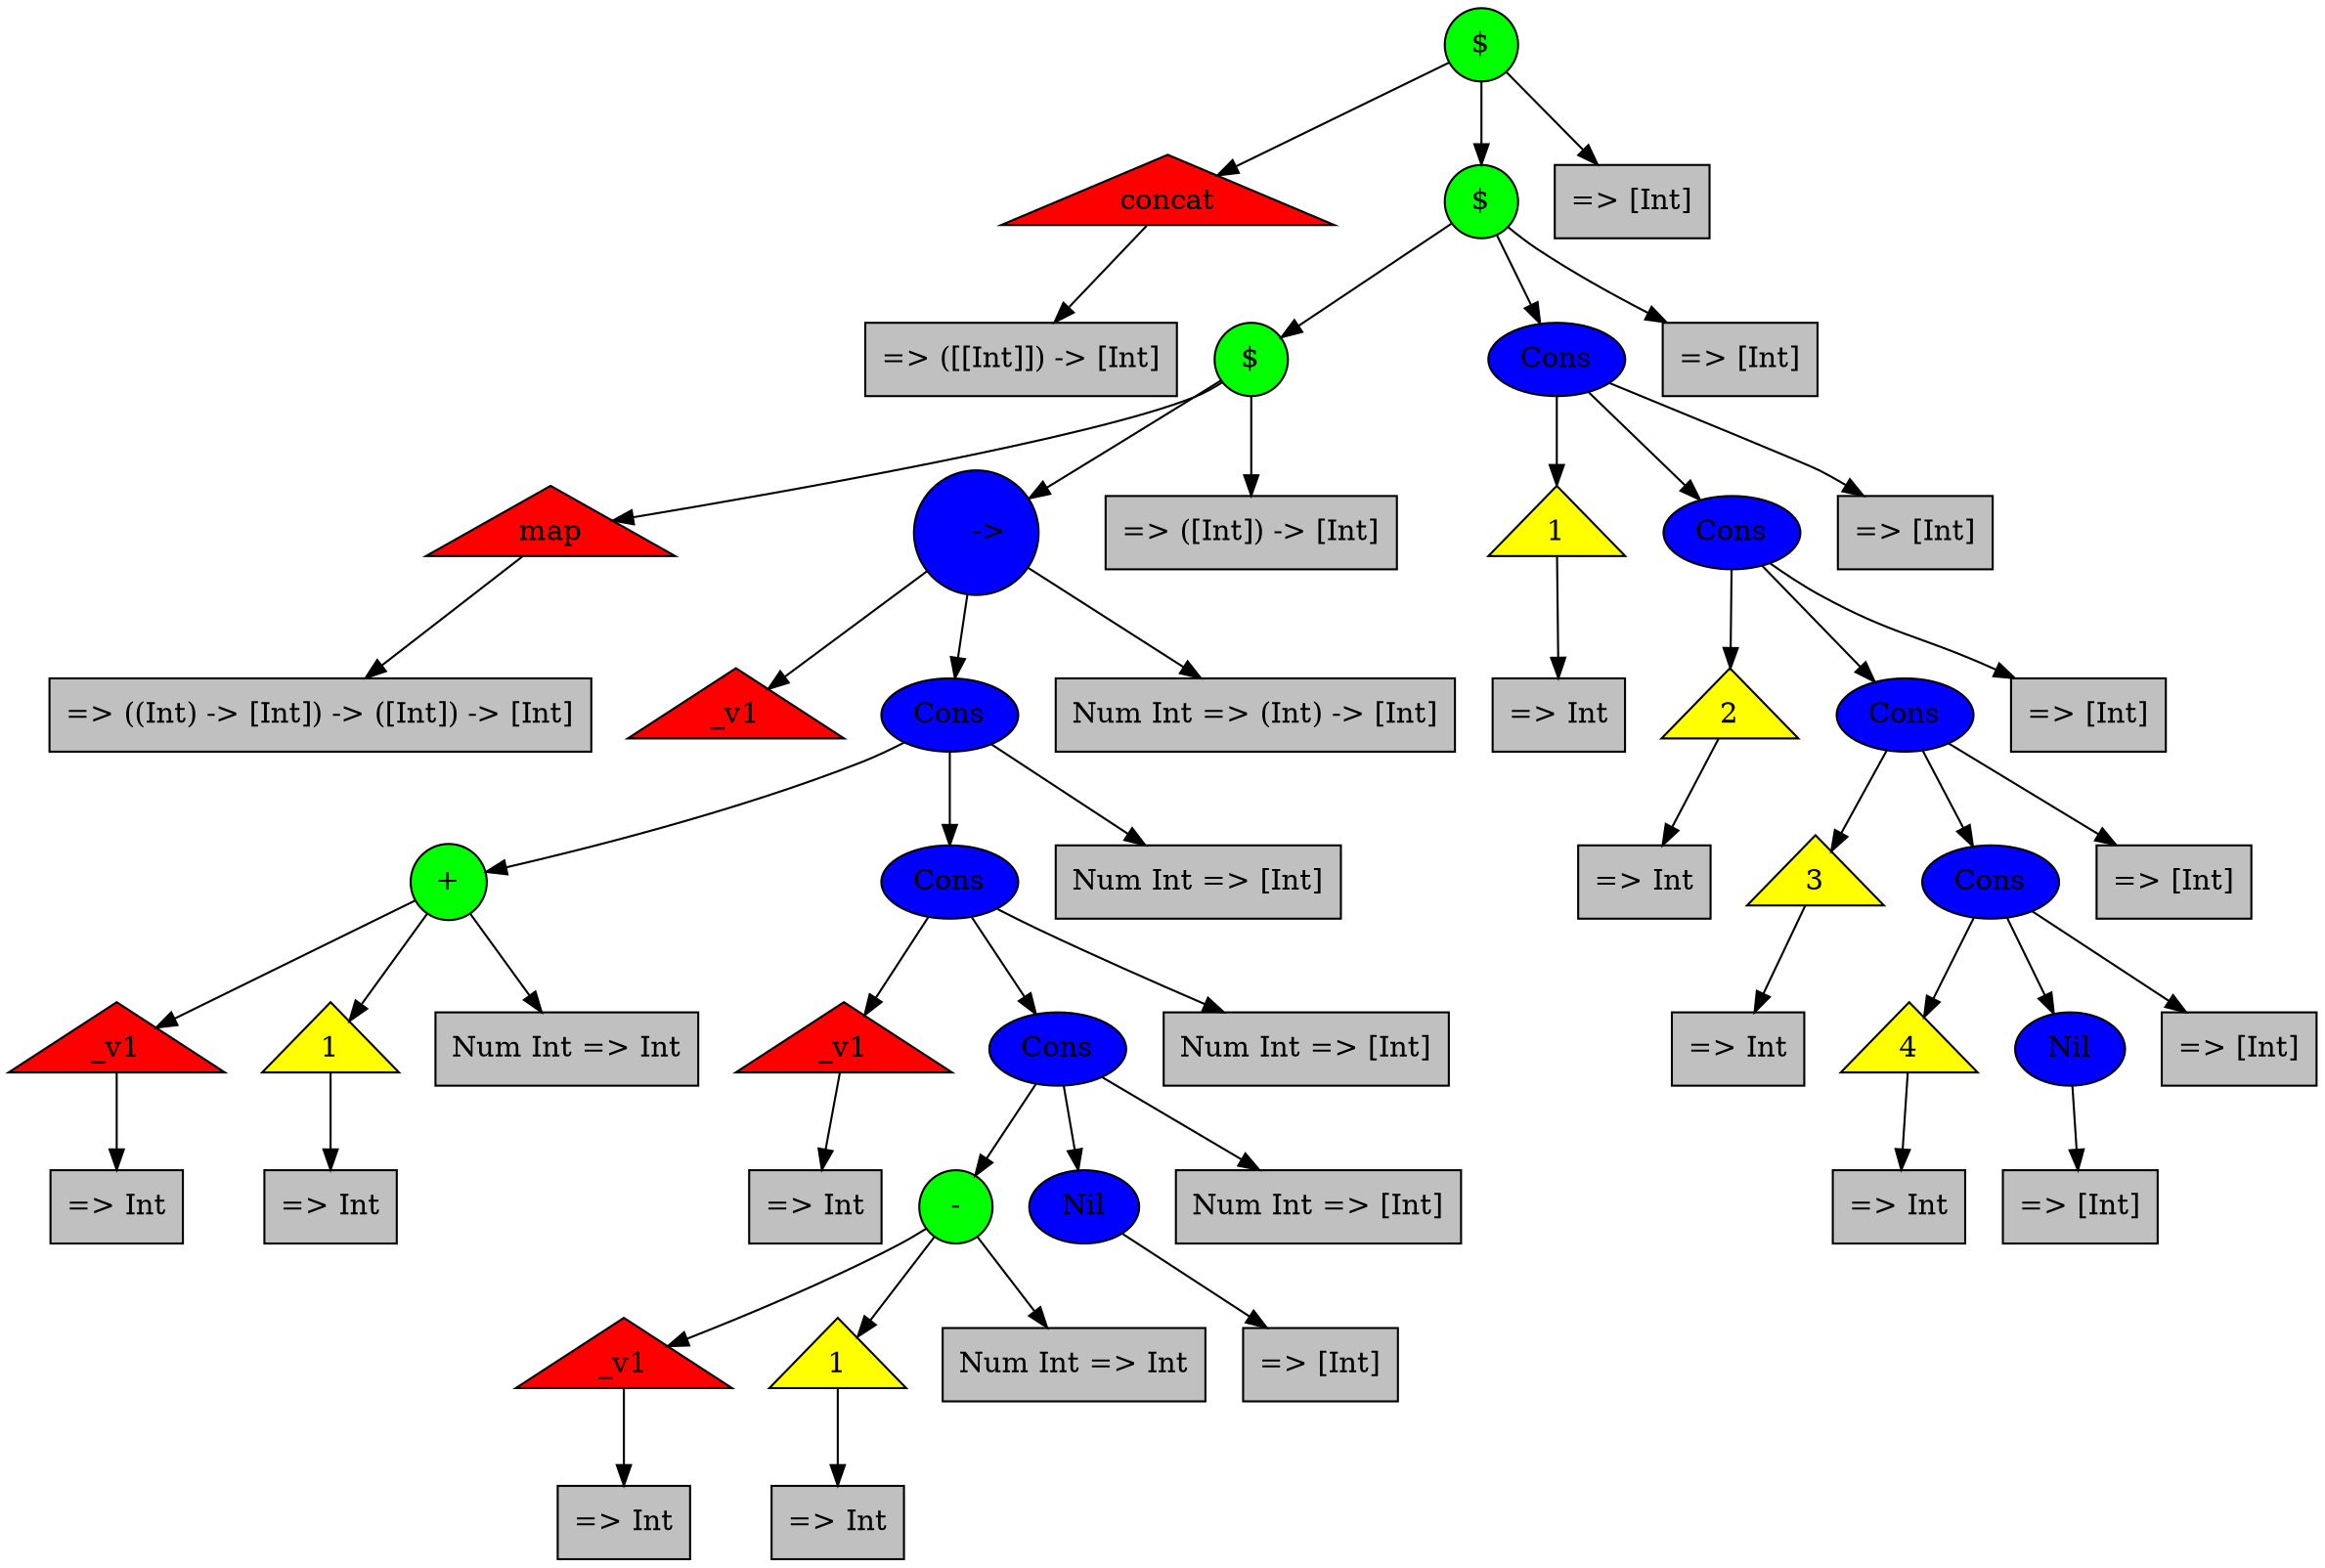 digraph g {
ordering=out;n0[label="$",fillcolor=green,style=filled,shape=circle];
n1[label=" =\> [Int]",fillcolor=gray,style=filled,shape=record];
n2[label="concat",fillcolor=red,style=filled,shape=triangle];
n3[label=" =\> ([[Int]]) -\> [Int]",fillcolor=gray,style=filled,shape=record];
n4[label="$",fillcolor=green,style=filled,shape=circle];
n5[label=" =\> [Int]",fillcolor=gray,style=filled,shape=record];
n6[label="$",fillcolor=green,style=filled,shape=circle];
n7[label=" =\> ([Int]) -\> [Int]",fillcolor=gray,style=filled,shape=record];
n8[label="map",fillcolor=red,style=filled,shape=triangle];
n9[label=" =\> ((Int) -\> [Int]) -\> ([Int]) -\> [Int]",fillcolor=gray,style=filled,shape=record];
n10[label="\   -\>",fillcolor=blue,style=filled,shape=circle];
n11[label="Num Int =\> (Int) -\> [Int]",fillcolor=gray,style=filled,shape=record];
n12[label="_v1",fillcolor=red,style=filled,shape=triangle];
n13[label="Cons",fillcolor=blue,style=filled,shape=ellipse];
n14[label="Num Int =\> [Int]",fillcolor=gray,style=filled,shape=record];
n15[label="+",fillcolor=green,style=filled,shape=circle];
n16[label="Num Int =\> Int",fillcolor=gray,style=filled,shape=record];
n17[label="_v1",fillcolor=red,style=filled,shape=triangle];
n18[label=" =\> Int",fillcolor=gray,style=filled,shape=record];
n19[label="1",fillcolor=yellow,style=filled,shape=triangle];
n20[label=" =\> Int",fillcolor=gray,style=filled,shape=record];
n21[label="Cons",fillcolor=blue,style=filled,shape=ellipse];
n22[label="Num Int =\> [Int]",fillcolor=gray,style=filled,shape=record];
n23[label="_v1",fillcolor=red,style=filled,shape=triangle];
n24[label=" =\> Int",fillcolor=gray,style=filled,shape=record];
n25[label="Cons",fillcolor=blue,style=filled,shape=ellipse];
n26[label="Num Int =\> [Int]",fillcolor=gray,style=filled,shape=record];
n27[label="-",fillcolor=green,style=filled,shape=circle];
n28[label="Num Int =\> Int",fillcolor=gray,style=filled,shape=record];
n29[label="_v1",fillcolor=red,style=filled,shape=triangle];
n30[label=" =\> Int",fillcolor=gray,style=filled,shape=record];
n31[label="1",fillcolor=yellow,style=filled,shape=triangle];
n32[label=" =\> Int",fillcolor=gray,style=filled,shape=record];
n33[label="Nil",fillcolor=blue,style=filled,shape=ellipse];
n34[label=" =\> [Int]",fillcolor=gray,style=filled,shape=record];
n35[label="Cons",fillcolor=blue,style=filled,shape=ellipse];
n36[label=" =\> [Int]",fillcolor=gray,style=filled,shape=record];
n37[label="1",fillcolor=yellow,style=filled,shape=triangle];
n38[label=" =\> Int",fillcolor=gray,style=filled,shape=record];
n39[label="Cons",fillcolor=blue,style=filled,shape=ellipse];
n40[label=" =\> [Int]",fillcolor=gray,style=filled,shape=record];
n41[label="2",fillcolor=yellow,style=filled,shape=triangle];
n42[label=" =\> Int",fillcolor=gray,style=filled,shape=record];
n43[label="Cons",fillcolor=blue,style=filled,shape=ellipse];
n44[label=" =\> [Int]",fillcolor=gray,style=filled,shape=record];
n45[label="3",fillcolor=yellow,style=filled,shape=triangle];
n46[label=" =\> Int",fillcolor=gray,style=filled,shape=record];
n47[label="Cons",fillcolor=blue,style=filled,shape=ellipse];
n48[label=" =\> [Int]",fillcolor=gray,style=filled,shape=record];
n49[label="4",fillcolor=yellow,style=filled,shape=triangle];
n50[label=" =\> Int",fillcolor=gray,style=filled,shape=record];
n51[label="Nil",fillcolor=blue,style=filled,shape=ellipse];
n52[label=" =\> [Int]",fillcolor=gray,style=filled,shape=record];
n2 -> n3;
n8 -> n9;
n17 -> n18;
n19 -> n20;
n15 -> n17;
n15 -> n19;
n15 -> n16;
n23 -> n24;
n29 -> n30;
n31 -> n32;
n27 -> n29;
n27 -> n31;
n27 -> n28;
n33 -> n34;
n25 -> n27;
n25 -> n33;
n25 -> n26;
n21 -> n23;
n21 -> n25;
n21 -> n22;
n13 -> n15;
n13 -> n21;
n13 -> n14;
n10 -> n12;
n10 -> n13;
n10 -> n11;
n6 -> n8;
n6 -> n10;
n6 -> n7;
n37 -> n38;
n41 -> n42;
n45 -> n46;
n49 -> n50;
n51 -> n52;
n47 -> n49;
n47 -> n51;
n47 -> n48;
n43 -> n45;
n43 -> n47;
n43 -> n44;
n39 -> n41;
n39 -> n43;
n39 -> n40;
n35 -> n37;
n35 -> n39;
n35 -> n36;
n4 -> n6;
n4 -> n35;
n4 -> n5;
n0 -> n2;
n0 -> n4;
n0 -> n1;
}